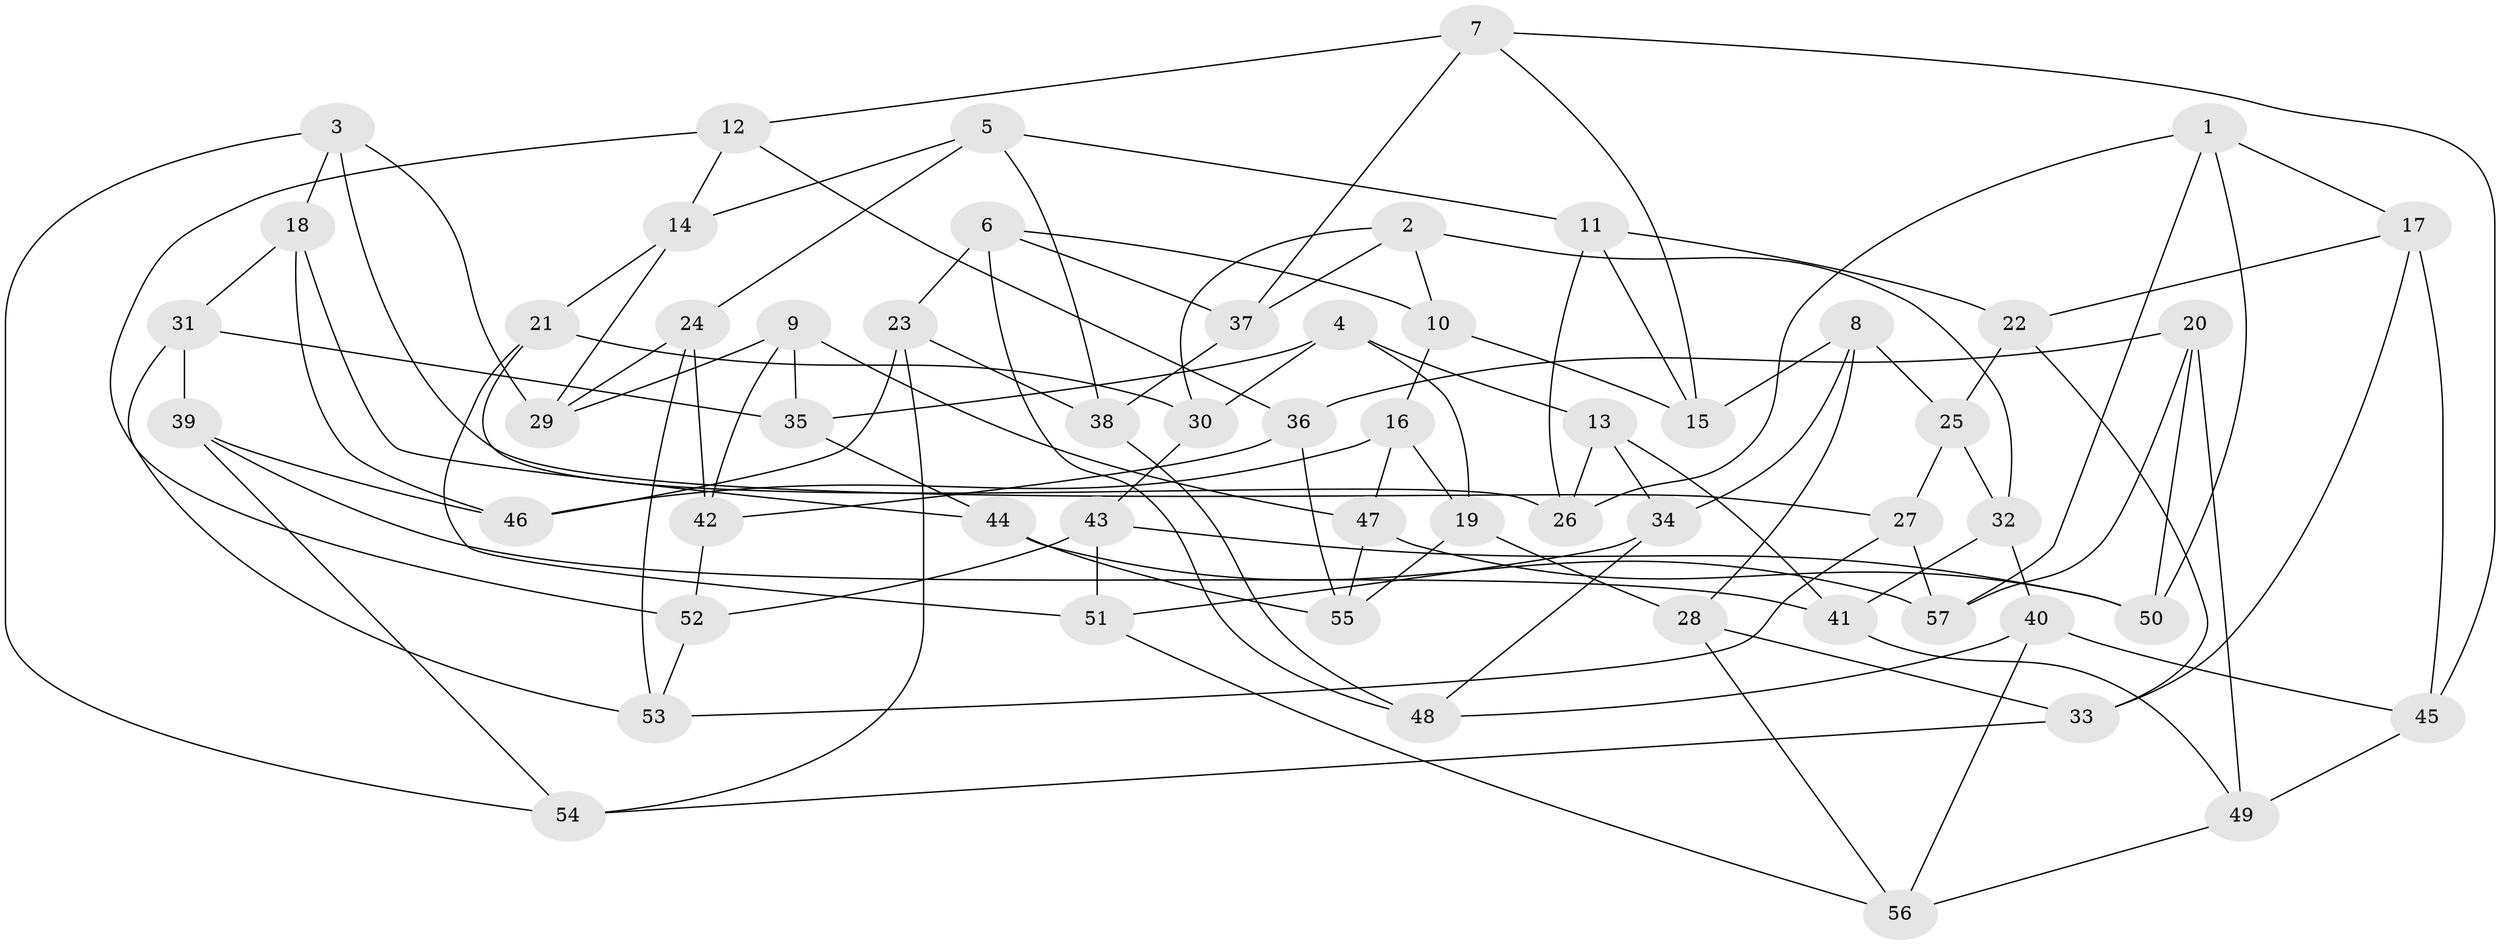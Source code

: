 // Generated by graph-tools (version 1.1) at 2025/27/03/09/25 03:27:00]
// undirected, 57 vertices, 114 edges
graph export_dot {
graph [start="1"]
  node [color=gray90,style=filled];
  1;
  2;
  3;
  4;
  5;
  6;
  7;
  8;
  9;
  10;
  11;
  12;
  13;
  14;
  15;
  16;
  17;
  18;
  19;
  20;
  21;
  22;
  23;
  24;
  25;
  26;
  27;
  28;
  29;
  30;
  31;
  32;
  33;
  34;
  35;
  36;
  37;
  38;
  39;
  40;
  41;
  42;
  43;
  44;
  45;
  46;
  47;
  48;
  49;
  50;
  51;
  52;
  53;
  54;
  55;
  56;
  57;
  1 -- 17;
  1 -- 50;
  1 -- 57;
  1 -- 26;
  2 -- 10;
  2 -- 37;
  2 -- 32;
  2 -- 30;
  3 -- 27;
  3 -- 18;
  3 -- 29;
  3 -- 54;
  4 -- 13;
  4 -- 19;
  4 -- 30;
  4 -- 35;
  5 -- 11;
  5 -- 14;
  5 -- 24;
  5 -- 38;
  6 -- 23;
  6 -- 48;
  6 -- 37;
  6 -- 10;
  7 -- 15;
  7 -- 45;
  7 -- 37;
  7 -- 12;
  8 -- 15;
  8 -- 25;
  8 -- 34;
  8 -- 28;
  9 -- 42;
  9 -- 47;
  9 -- 35;
  9 -- 29;
  10 -- 16;
  10 -- 15;
  11 -- 22;
  11 -- 26;
  11 -- 15;
  12 -- 14;
  12 -- 36;
  12 -- 52;
  13 -- 26;
  13 -- 34;
  13 -- 41;
  14 -- 29;
  14 -- 21;
  16 -- 19;
  16 -- 46;
  16 -- 47;
  17 -- 22;
  17 -- 45;
  17 -- 33;
  18 -- 44;
  18 -- 46;
  18 -- 31;
  19 -- 28;
  19 -- 55;
  20 -- 50;
  20 -- 49;
  20 -- 36;
  20 -- 57;
  21 -- 51;
  21 -- 30;
  21 -- 26;
  22 -- 25;
  22 -- 33;
  23 -- 46;
  23 -- 38;
  23 -- 54;
  24 -- 42;
  24 -- 29;
  24 -- 53;
  25 -- 27;
  25 -- 32;
  27 -- 53;
  27 -- 57;
  28 -- 33;
  28 -- 56;
  30 -- 43;
  31 -- 35;
  31 -- 53;
  31 -- 39;
  32 -- 41;
  32 -- 40;
  33 -- 54;
  34 -- 48;
  34 -- 51;
  35 -- 44;
  36 -- 55;
  36 -- 42;
  37 -- 38;
  38 -- 48;
  39 -- 41;
  39 -- 54;
  39 -- 46;
  40 -- 48;
  40 -- 56;
  40 -- 45;
  41 -- 49;
  42 -- 52;
  43 -- 52;
  43 -- 50;
  43 -- 51;
  44 -- 55;
  44 -- 57;
  45 -- 49;
  47 -- 55;
  47 -- 50;
  49 -- 56;
  51 -- 56;
  52 -- 53;
}
